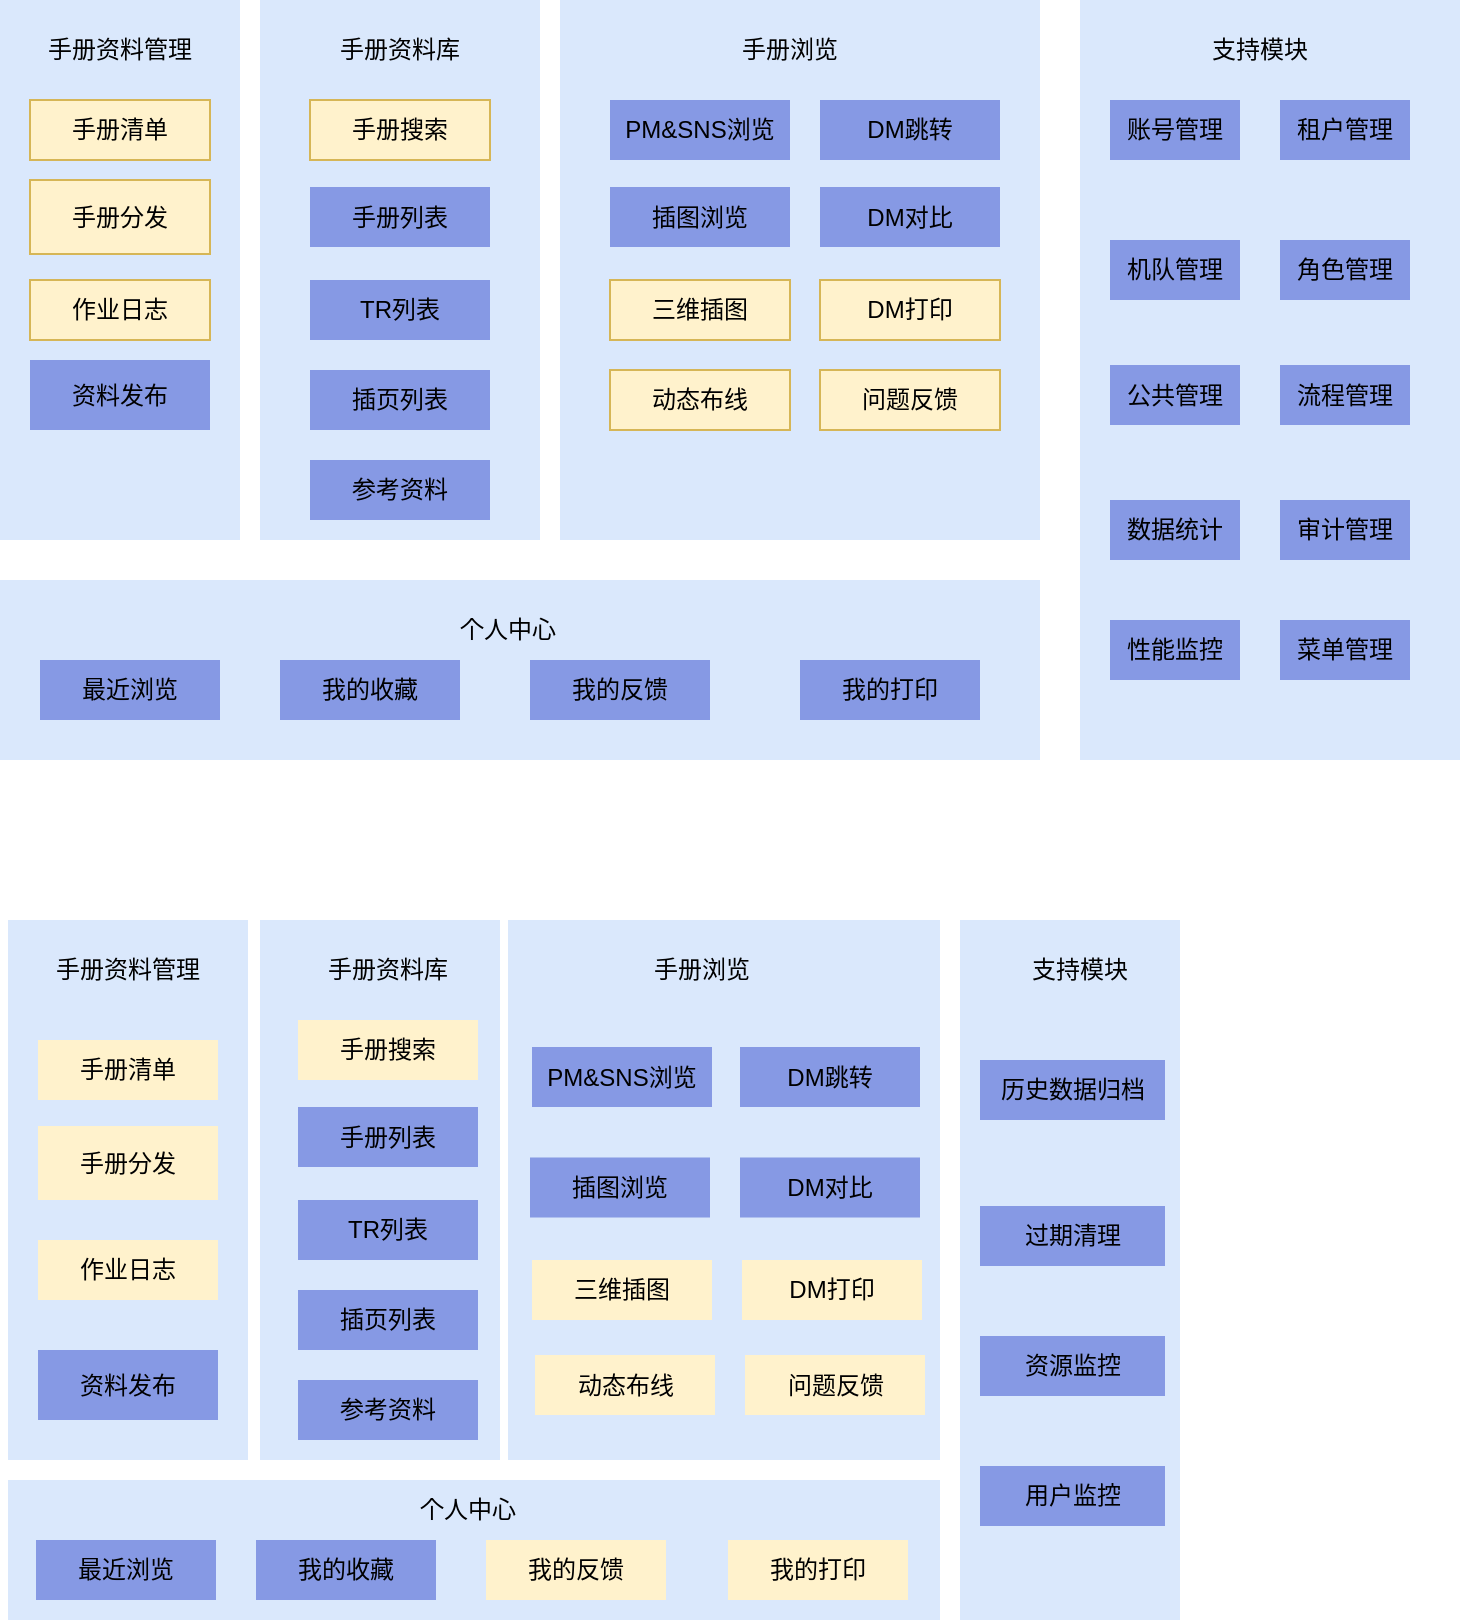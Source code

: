 <mxfile version="27.0.4">
  <diagram name="第 1 页" id="ZfJp9wOOgkzBBenZ9gz3">
    <mxGraphModel dx="847" dy="464" grid="1" gridSize="10" guides="1" tooltips="1" connect="1" arrows="1" fold="1" page="1" pageScale="1" pageWidth="827" pageHeight="1169" math="0" shadow="0">
      <root>
        <mxCell id="0" />
        <mxCell id="1" parent="0" />
        <mxCell id="nA85lhXwjBj9LnQ69MAJ-1" value="" style="rounded=0;whiteSpace=wrap;html=1;fillColor=#dae8fc;strokeColor=none;" vertex="1" parent="1">
          <mxGeometry x="120" y="80" width="120" height="270" as="geometry" />
        </mxCell>
        <mxCell id="nA85lhXwjBj9LnQ69MAJ-2" value="手册清单" style="rounded=0;whiteSpace=wrap;html=1;fillColor=#fff2cc;strokeColor=#d6b656;" vertex="1" parent="1">
          <mxGeometry x="135" y="130" width="90" height="30" as="geometry" />
        </mxCell>
        <mxCell id="nA85lhXwjBj9LnQ69MAJ-3" value="手册资料管理" style="text;html=1;align=center;verticalAlign=middle;whiteSpace=wrap;rounded=0;" vertex="1" parent="1">
          <mxGeometry x="140" y="90" width="80" height="30" as="geometry" />
        </mxCell>
        <mxCell id="nA85lhXwjBj9LnQ69MAJ-4" value="手册分发" style="rounded=0;whiteSpace=wrap;html=1;fillColor=#fff2cc;strokeColor=#d6b656;" vertex="1" parent="1">
          <mxGeometry x="135" y="170" width="90" height="37" as="geometry" />
        </mxCell>
        <mxCell id="nA85lhXwjBj9LnQ69MAJ-5" value="作业日志" style="rounded=0;whiteSpace=wrap;html=1;fillColor=#fff2cc;strokeColor=#d6b656;" vertex="1" parent="1">
          <mxGeometry x="135" y="220" width="90" height="30" as="geometry" />
        </mxCell>
        <mxCell id="nA85lhXwjBj9LnQ69MAJ-6" value="资料发布" style="rounded=0;whiteSpace=wrap;html=1;fillColor=light-dark(#8699e4, #ededed);strokeColor=none;" vertex="1" parent="1">
          <mxGeometry x="135" y="260" width="90" height="35" as="geometry" />
        </mxCell>
        <mxCell id="nA85lhXwjBj9LnQ69MAJ-7" value="" style="rounded=0;whiteSpace=wrap;html=1;fillColor=#dae8fc;strokeColor=none;" vertex="1" parent="1">
          <mxGeometry x="250" y="80" width="140" height="270" as="geometry" />
        </mxCell>
        <mxCell id="nA85lhXwjBj9LnQ69MAJ-8" value="手册搜索" style="rounded=0;whiteSpace=wrap;html=1;fillColor=#fff2cc;strokeColor=#d6b656;" vertex="1" parent="1">
          <mxGeometry x="275" y="130" width="90" height="30" as="geometry" />
        </mxCell>
        <mxCell id="nA85lhXwjBj9LnQ69MAJ-9" value="手册资料库" style="text;html=1;align=center;verticalAlign=middle;whiteSpace=wrap;rounded=0;" vertex="1" parent="1">
          <mxGeometry x="280" y="90" width="80" height="30" as="geometry" />
        </mxCell>
        <mxCell id="nA85lhXwjBj9LnQ69MAJ-10" value="手册列表" style="rounded=0;whiteSpace=wrap;html=1;fillColor=light-dark(#8699e4, #ededed);strokeColor=none;" vertex="1" parent="1">
          <mxGeometry x="275" y="173.5" width="90" height="30" as="geometry" />
        </mxCell>
        <mxCell id="nA85lhXwjBj9LnQ69MAJ-11" value="TR列表" style="rounded=0;whiteSpace=wrap;html=1;fillColor=light-dark(#8699e4, #ededed);strokeColor=none;" vertex="1" parent="1">
          <mxGeometry x="275" y="220" width="90" height="30" as="geometry" />
        </mxCell>
        <mxCell id="nA85lhXwjBj9LnQ69MAJ-12" value="插页列表" style="rounded=0;whiteSpace=wrap;html=1;fillColor=light-dark(#8699e4, #ededed);strokeColor=none;" vertex="1" parent="1">
          <mxGeometry x="275" y="265" width="90" height="30" as="geometry" />
        </mxCell>
        <mxCell id="nA85lhXwjBj9LnQ69MAJ-13" value="参考资料" style="rounded=0;whiteSpace=wrap;html=1;fillColor=light-dark(#8699e4, #ededed);strokeColor=none;" vertex="1" parent="1">
          <mxGeometry x="275" y="310" width="90" height="30" as="geometry" />
        </mxCell>
        <mxCell id="nA85lhXwjBj9LnQ69MAJ-14" value="" style="rounded=0;whiteSpace=wrap;html=1;fillColor=#dae8fc;strokeColor=none;" vertex="1" parent="1">
          <mxGeometry x="400" y="80" width="240" height="270" as="geometry" />
        </mxCell>
        <mxCell id="nA85lhXwjBj9LnQ69MAJ-15" value="手册浏览" style="text;html=1;align=center;verticalAlign=middle;whiteSpace=wrap;rounded=0;" vertex="1" parent="1">
          <mxGeometry x="475" y="90" width="80" height="30" as="geometry" />
        </mxCell>
        <mxCell id="nA85lhXwjBj9LnQ69MAJ-16" value="PM&amp;amp;SNS浏览" style="rounded=0;whiteSpace=wrap;html=1;fillColor=light-dark(#8699e4, #ededed);strokeColor=none;" vertex="1" parent="1">
          <mxGeometry x="425" y="130" width="90" height="30" as="geometry" />
        </mxCell>
        <mxCell id="nA85lhXwjBj9LnQ69MAJ-17" value="插图浏览" style="rounded=0;whiteSpace=wrap;html=1;fillColor=light-dark(#8699e4, #ededed);strokeColor=none;" vertex="1" parent="1">
          <mxGeometry x="425" y="173.5" width="90" height="30" as="geometry" />
        </mxCell>
        <mxCell id="nA85lhXwjBj9LnQ69MAJ-18" value="三维插图" style="rounded=0;whiteSpace=wrap;html=1;fillColor=#fff2cc;strokeColor=#d6b656;" vertex="1" parent="1">
          <mxGeometry x="425" y="220" width="90" height="30" as="geometry" />
        </mxCell>
        <mxCell id="nA85lhXwjBj9LnQ69MAJ-19" value="DM跳转" style="rounded=0;whiteSpace=wrap;html=1;fillColor=light-dark(#8699e4, #ededed);strokeColor=none;" vertex="1" parent="1">
          <mxGeometry x="530" y="130" width="90" height="30" as="geometry" />
        </mxCell>
        <mxCell id="nA85lhXwjBj9LnQ69MAJ-20" value="DM对比" style="rounded=0;whiteSpace=wrap;html=1;fillColor=light-dark(#8699e4, #ededed);strokeColor=none;" vertex="1" parent="1">
          <mxGeometry x="530" y="173.5" width="90" height="30" as="geometry" />
        </mxCell>
        <mxCell id="nA85lhXwjBj9LnQ69MAJ-21" value="DM打印" style="rounded=0;whiteSpace=wrap;html=1;fillColor=#fff2cc;strokeColor=#d6b656;" vertex="1" parent="1">
          <mxGeometry x="530" y="220" width="90" height="30" as="geometry" />
        </mxCell>
        <mxCell id="nA85lhXwjBj9LnQ69MAJ-22" value="动态布线" style="rounded=0;whiteSpace=wrap;html=1;fillColor=#fff2cc;strokeColor=#d6b656;" vertex="1" parent="1">
          <mxGeometry x="425" y="265" width="90" height="30" as="geometry" />
        </mxCell>
        <mxCell id="nA85lhXwjBj9LnQ69MAJ-24" value="问题反馈" style="rounded=0;whiteSpace=wrap;html=1;fillColor=#fff2cc;strokeColor=#d6b656;" vertex="1" parent="1">
          <mxGeometry x="530" y="265" width="90" height="30" as="geometry" />
        </mxCell>
        <mxCell id="nA85lhXwjBj9LnQ69MAJ-25" value="" style="rounded=0;whiteSpace=wrap;html=1;fillColor=#dae8fc;strokeColor=none;" vertex="1" parent="1">
          <mxGeometry x="120" y="370" width="520" height="90" as="geometry" />
        </mxCell>
        <mxCell id="nA85lhXwjBj9LnQ69MAJ-26" value="个人中心" style="text;html=1;align=center;verticalAlign=middle;whiteSpace=wrap;rounded=0;" vertex="1" parent="1">
          <mxGeometry x="334" y="380" width="80" height="30" as="geometry" />
        </mxCell>
        <mxCell id="nA85lhXwjBj9LnQ69MAJ-27" value="最近浏览" style="rounded=0;whiteSpace=wrap;html=1;fillColor=light-dark(#8699e4, #ededed);strokeColor=none;" vertex="1" parent="1">
          <mxGeometry x="140" y="410" width="90" height="30" as="geometry" />
        </mxCell>
        <mxCell id="nA85lhXwjBj9LnQ69MAJ-28" value="我的收藏" style="rounded=0;whiteSpace=wrap;html=1;fillColor=light-dark(#8699e4, #ededed);strokeColor=none;" vertex="1" parent="1">
          <mxGeometry x="260" y="410" width="90" height="30" as="geometry" />
        </mxCell>
        <mxCell id="nA85lhXwjBj9LnQ69MAJ-29" value="我的打印" style="rounded=0;whiteSpace=wrap;html=1;fillColor=light-dark(#8699e4, #ededed);strokeColor=none;" vertex="1" parent="1">
          <mxGeometry x="520" y="410" width="90" height="30" as="geometry" />
        </mxCell>
        <mxCell id="nA85lhXwjBj9LnQ69MAJ-30" value="我的反馈" style="rounded=0;whiteSpace=wrap;html=1;fillColor=light-dark(#8699e4, #ededed);strokeColor=none;" vertex="1" parent="1">
          <mxGeometry x="385" y="410" width="90" height="30" as="geometry" />
        </mxCell>
        <mxCell id="nA85lhXwjBj9LnQ69MAJ-31" value="" style="rounded=0;whiteSpace=wrap;html=1;fillColor=#dae8fc;strokeColor=none;" vertex="1" parent="1">
          <mxGeometry x="660" y="80" width="190" height="380" as="geometry" />
        </mxCell>
        <mxCell id="nA85lhXwjBj9LnQ69MAJ-32" value="支持模块" style="text;html=1;align=center;verticalAlign=middle;whiteSpace=wrap;rounded=0;" vertex="1" parent="1">
          <mxGeometry x="710" y="90" width="80" height="30" as="geometry" />
        </mxCell>
        <mxCell id="nA85lhXwjBj9LnQ69MAJ-33" value="账号管理" style="rounded=0;whiteSpace=wrap;html=1;fillColor=light-dark(#8699e4, #ededed);strokeColor=none;" vertex="1" parent="1">
          <mxGeometry x="675" y="130" width="65" height="30" as="geometry" />
        </mxCell>
        <mxCell id="nA85lhXwjBj9LnQ69MAJ-34" value="租户管理" style="rounded=0;whiteSpace=wrap;html=1;fillColor=light-dark(#8699e4, #ededed);strokeColor=none;" vertex="1" parent="1">
          <mxGeometry x="760" y="130" width="65" height="30" as="geometry" />
        </mxCell>
        <mxCell id="nA85lhXwjBj9LnQ69MAJ-35" value="机队管理" style="rounded=0;whiteSpace=wrap;html=1;fillColor=light-dark(#8699e4, #ededed);strokeColor=none;" vertex="1" parent="1">
          <mxGeometry x="675" y="200" width="65" height="30" as="geometry" />
        </mxCell>
        <mxCell id="nA85lhXwjBj9LnQ69MAJ-36" value="角色管理" style="rounded=0;whiteSpace=wrap;html=1;fillColor=light-dark(#8699e4, #ededed);strokeColor=none;" vertex="1" parent="1">
          <mxGeometry x="760" y="200" width="65" height="30" as="geometry" />
        </mxCell>
        <mxCell id="nA85lhXwjBj9LnQ69MAJ-37" value="公共管理" style="rounded=0;whiteSpace=wrap;html=1;fillColor=light-dark(#8699e4, #ededed);strokeColor=none;" vertex="1" parent="1">
          <mxGeometry x="675" y="262.5" width="65" height="30" as="geometry" />
        </mxCell>
        <mxCell id="nA85lhXwjBj9LnQ69MAJ-38" value="流程管理" style="rounded=0;whiteSpace=wrap;html=1;fillColor=light-dark(#8699e4, #ededed);strokeColor=none;" vertex="1" parent="1">
          <mxGeometry x="760" y="262.5" width="65" height="30" as="geometry" />
        </mxCell>
        <mxCell id="nA85lhXwjBj9LnQ69MAJ-39" value="数据统计" style="rounded=0;whiteSpace=wrap;html=1;fillColor=light-dark(#8699e4, #ededed);strokeColor=none;" vertex="1" parent="1">
          <mxGeometry x="675" y="330" width="65" height="30" as="geometry" />
        </mxCell>
        <mxCell id="nA85lhXwjBj9LnQ69MAJ-40" value="审计管理" style="rounded=0;whiteSpace=wrap;html=1;fillColor=light-dark(#8699e4, #ededed);strokeColor=none;" vertex="1" parent="1">
          <mxGeometry x="760" y="330" width="65" height="30" as="geometry" />
        </mxCell>
        <mxCell id="nA85lhXwjBj9LnQ69MAJ-41" value="性能监控" style="rounded=0;whiteSpace=wrap;html=1;fillColor=light-dark(#8699e4, #ededed);strokeColor=none;" vertex="1" parent="1">
          <mxGeometry x="675" y="390" width="65" height="30" as="geometry" />
        </mxCell>
        <mxCell id="nA85lhXwjBj9LnQ69MAJ-42" value="菜单管理" style="rounded=0;whiteSpace=wrap;html=1;fillColor=light-dark(#8699e4, #ededed);strokeColor=none;" vertex="1" parent="1">
          <mxGeometry x="760" y="390" width="65" height="30" as="geometry" />
        </mxCell>
        <mxCell id="nA85lhXwjBj9LnQ69MAJ-43" value="" style="rounded=0;whiteSpace=wrap;html=1;fillColor=#dae8fc;strokeColor=none;" vertex="1" parent="1">
          <mxGeometry x="124" y="540" width="120" height="270" as="geometry" />
        </mxCell>
        <mxCell id="nA85lhXwjBj9LnQ69MAJ-44" value="手册清单" style="rounded=0;whiteSpace=wrap;html=1;fillColor=#fff2cc;strokeColor=none;" vertex="1" parent="1">
          <mxGeometry x="139" y="600" width="90" height="30" as="geometry" />
        </mxCell>
        <mxCell id="nA85lhXwjBj9LnQ69MAJ-45" value="手册资料管理" style="text;html=1;align=center;verticalAlign=middle;whiteSpace=wrap;rounded=0;" vertex="1" parent="1">
          <mxGeometry x="144" y="550" width="80" height="30" as="geometry" />
        </mxCell>
        <mxCell id="nA85lhXwjBj9LnQ69MAJ-46" value="手册分发" style="rounded=0;whiteSpace=wrap;html=1;fillColor=#fff2cc;strokeColor=none;" vertex="1" parent="1">
          <mxGeometry x="139" y="643" width="90" height="37" as="geometry" />
        </mxCell>
        <mxCell id="nA85lhXwjBj9LnQ69MAJ-47" value="作业日志" style="rounded=0;whiteSpace=wrap;html=1;fillColor=#fff2cc;strokeColor=none;" vertex="1" parent="1">
          <mxGeometry x="139" y="700" width="90" height="30" as="geometry" />
        </mxCell>
        <mxCell id="nA85lhXwjBj9LnQ69MAJ-48" value="资料发布" style="rounded=0;whiteSpace=wrap;html=1;fillColor=light-dark(#8699e4, #ededed);strokeColor=none;" vertex="1" parent="1">
          <mxGeometry x="139" y="755" width="90" height="35" as="geometry" />
        </mxCell>
        <mxCell id="nA85lhXwjBj9LnQ69MAJ-49" value="" style="rounded=0;whiteSpace=wrap;html=1;fillColor=#dae8fc;strokeColor=none;" vertex="1" parent="1">
          <mxGeometry x="250" y="540" width="120" height="270" as="geometry" />
        </mxCell>
        <mxCell id="nA85lhXwjBj9LnQ69MAJ-50" value="手册搜索" style="rounded=0;whiteSpace=wrap;html=1;fillColor=#fff2cc;strokeColor=none;" vertex="1" parent="1">
          <mxGeometry x="269" y="590" width="90" height="30" as="geometry" />
        </mxCell>
        <mxCell id="nA85lhXwjBj9LnQ69MAJ-51" value="手册资料库" style="text;html=1;align=center;verticalAlign=middle;whiteSpace=wrap;rounded=0;" vertex="1" parent="1">
          <mxGeometry x="274" y="550" width="80" height="30" as="geometry" />
        </mxCell>
        <mxCell id="nA85lhXwjBj9LnQ69MAJ-52" value="手册列表" style="rounded=0;whiteSpace=wrap;html=1;fillColor=light-dark(#8699e4, #ededed);strokeColor=none;" vertex="1" parent="1">
          <mxGeometry x="269" y="633.5" width="90" height="30" as="geometry" />
        </mxCell>
        <mxCell id="nA85lhXwjBj9LnQ69MAJ-53" value="TR列表" style="rounded=0;whiteSpace=wrap;html=1;fillColor=light-dark(#8699e4, #ededed);strokeColor=none;" vertex="1" parent="1">
          <mxGeometry x="269" y="680" width="90" height="30" as="geometry" />
        </mxCell>
        <mxCell id="nA85lhXwjBj9LnQ69MAJ-54" value="插页列表" style="rounded=0;whiteSpace=wrap;html=1;fillColor=light-dark(#8699e4, #ededed);strokeColor=none;" vertex="1" parent="1">
          <mxGeometry x="269" y="725" width="90" height="30" as="geometry" />
        </mxCell>
        <mxCell id="nA85lhXwjBj9LnQ69MAJ-55" value="参考资料" style="rounded=0;whiteSpace=wrap;html=1;fillColor=light-dark(#8699e4, #ededed);strokeColor=none;" vertex="1" parent="1">
          <mxGeometry x="269" y="770" width="90" height="30" as="geometry" />
        </mxCell>
        <mxCell id="nA85lhXwjBj9LnQ69MAJ-56" value="" style="rounded=0;whiteSpace=wrap;html=1;fillColor=#dae8fc;strokeColor=none;" vertex="1" parent="1">
          <mxGeometry x="374" y="540" width="216" height="270" as="geometry" />
        </mxCell>
        <mxCell id="nA85lhXwjBj9LnQ69MAJ-57" value="手册浏览" style="text;html=1;align=center;verticalAlign=middle;whiteSpace=wrap;rounded=0;" vertex="1" parent="1">
          <mxGeometry x="431" y="550" width="80" height="30" as="geometry" />
        </mxCell>
        <mxCell id="nA85lhXwjBj9LnQ69MAJ-58" value="PM&amp;amp;SNS浏览" style="rounded=0;whiteSpace=wrap;html=1;fillColor=light-dark(#8699e4, #ededed);strokeColor=none;" vertex="1" parent="1">
          <mxGeometry x="386" y="603.5" width="90" height="30" as="geometry" />
        </mxCell>
        <mxCell id="nA85lhXwjBj9LnQ69MAJ-59" value="插图浏览" style="rounded=0;whiteSpace=wrap;html=1;fillColor=light-dark(#8699e4, #ededed);strokeColor=none;" vertex="1" parent="1">
          <mxGeometry x="385" y="658.75" width="90" height="30" as="geometry" />
        </mxCell>
        <mxCell id="nA85lhXwjBj9LnQ69MAJ-60" value="三维插图" style="rounded=0;whiteSpace=wrap;html=1;fillColor=#fff2cc;strokeColor=none;" vertex="1" parent="1">
          <mxGeometry x="386" y="710" width="90" height="30" as="geometry" />
        </mxCell>
        <mxCell id="nA85lhXwjBj9LnQ69MAJ-61" value="DM跳转" style="rounded=0;whiteSpace=wrap;html=1;fillColor=light-dark(#8699e4, #ededed);strokeColor=none;" vertex="1" parent="1">
          <mxGeometry x="490" y="603.5" width="90" height="30" as="geometry" />
        </mxCell>
        <mxCell id="nA85lhXwjBj9LnQ69MAJ-62" value="DM对比" style="rounded=0;whiteSpace=wrap;html=1;fillColor=light-dark(#8699e4, #ededed);strokeColor=none;" vertex="1" parent="1">
          <mxGeometry x="490" y="658.75" width="90" height="30" as="geometry" />
        </mxCell>
        <mxCell id="nA85lhXwjBj9LnQ69MAJ-63" value="DM打印" style="rounded=0;whiteSpace=wrap;html=1;fillColor=#fff2cc;strokeColor=none;" vertex="1" parent="1">
          <mxGeometry x="491" y="710" width="90" height="30" as="geometry" />
        </mxCell>
        <mxCell id="nA85lhXwjBj9LnQ69MAJ-64" value="动态布线" style="rounded=0;whiteSpace=wrap;html=1;fillColor=#fff2cc;strokeColor=none;" vertex="1" parent="1">
          <mxGeometry x="387.5" y="757.5" width="90" height="30" as="geometry" />
        </mxCell>
        <mxCell id="nA85lhXwjBj9LnQ69MAJ-65" value="问题反馈" style="rounded=0;whiteSpace=wrap;html=1;fillColor=#fff2cc;strokeColor=none;" vertex="1" parent="1">
          <mxGeometry x="492.5" y="757.5" width="90" height="30" as="geometry" />
        </mxCell>
        <mxCell id="nA85lhXwjBj9LnQ69MAJ-66" value="" style="rounded=0;whiteSpace=wrap;html=1;fillColor=#dae8fc;strokeColor=none;" vertex="1" parent="1">
          <mxGeometry x="124" y="820" width="466" height="70" as="geometry" />
        </mxCell>
        <mxCell id="nA85lhXwjBj9LnQ69MAJ-67" value="个人中心" style="text;html=1;align=center;verticalAlign=middle;whiteSpace=wrap;rounded=0;" vertex="1" parent="1">
          <mxGeometry x="314" y="820" width="80" height="30" as="geometry" />
        </mxCell>
        <mxCell id="nA85lhXwjBj9LnQ69MAJ-68" value="最近浏览" style="rounded=0;whiteSpace=wrap;html=1;fillColor=light-dark(#8699e4, #ededed);strokeColor=none;" vertex="1" parent="1">
          <mxGeometry x="138" y="850" width="90" height="30" as="geometry" />
        </mxCell>
        <mxCell id="nA85lhXwjBj9LnQ69MAJ-69" value="我的收藏" style="rounded=0;whiteSpace=wrap;html=1;fillColor=light-dark(#8699e4, #ededed);strokeColor=none;" vertex="1" parent="1">
          <mxGeometry x="248" y="850" width="90" height="30" as="geometry" />
        </mxCell>
        <mxCell id="nA85lhXwjBj9LnQ69MAJ-70" value="我的打印" style="rounded=0;whiteSpace=wrap;html=1;fillColor=#fff2cc;strokeColor=none;" vertex="1" parent="1">
          <mxGeometry x="484" y="850" width="90" height="30" as="geometry" />
        </mxCell>
        <mxCell id="nA85lhXwjBj9LnQ69MAJ-71" value="我的反馈" style="rounded=0;whiteSpace=wrap;html=1;fillColor=#fff2cc;strokeColor=none;" vertex="1" parent="1">
          <mxGeometry x="363" y="850" width="90" height="30" as="geometry" />
        </mxCell>
        <mxCell id="nA85lhXwjBj9LnQ69MAJ-72" value="" style="rounded=0;whiteSpace=wrap;html=1;fillColor=#dae8fc;strokeColor=none;" vertex="1" parent="1">
          <mxGeometry x="600" y="540" width="110" height="350" as="geometry" />
        </mxCell>
        <mxCell id="nA85lhXwjBj9LnQ69MAJ-73" value="支持模块" style="text;html=1;align=center;verticalAlign=middle;whiteSpace=wrap;rounded=0;" vertex="1" parent="1">
          <mxGeometry x="620" y="550" width="80" height="30" as="geometry" />
        </mxCell>
        <mxCell id="nA85lhXwjBj9LnQ69MAJ-74" value="历史数据归档" style="rounded=0;whiteSpace=wrap;html=1;fillColor=light-dark(#8699e4, #ededed);strokeColor=none;" vertex="1" parent="1">
          <mxGeometry x="610" y="610" width="92.5" height="30" as="geometry" />
        </mxCell>
        <mxCell id="nA85lhXwjBj9LnQ69MAJ-76" value="过期清理" style="rounded=0;whiteSpace=wrap;html=1;fillColor=light-dark(#8699e4, #ededed);strokeColor=none;" vertex="1" parent="1">
          <mxGeometry x="610" y="683" width="92.5" height="30" as="geometry" />
        </mxCell>
        <mxCell id="nA85lhXwjBj9LnQ69MAJ-77" value="资源监控" style="rounded=0;whiteSpace=wrap;html=1;fillColor=light-dark(#8699e4, #ededed);strokeColor=none;" vertex="1" parent="1">
          <mxGeometry x="610" y="748" width="92.5" height="30" as="geometry" />
        </mxCell>
        <mxCell id="nA85lhXwjBj9LnQ69MAJ-78" value="用户监控" style="rounded=0;whiteSpace=wrap;html=1;fillColor=light-dark(#8699e4, #ededed);strokeColor=none;" vertex="1" parent="1">
          <mxGeometry x="610" y="813" width="92.5" height="30" as="geometry" />
        </mxCell>
      </root>
    </mxGraphModel>
  </diagram>
</mxfile>
